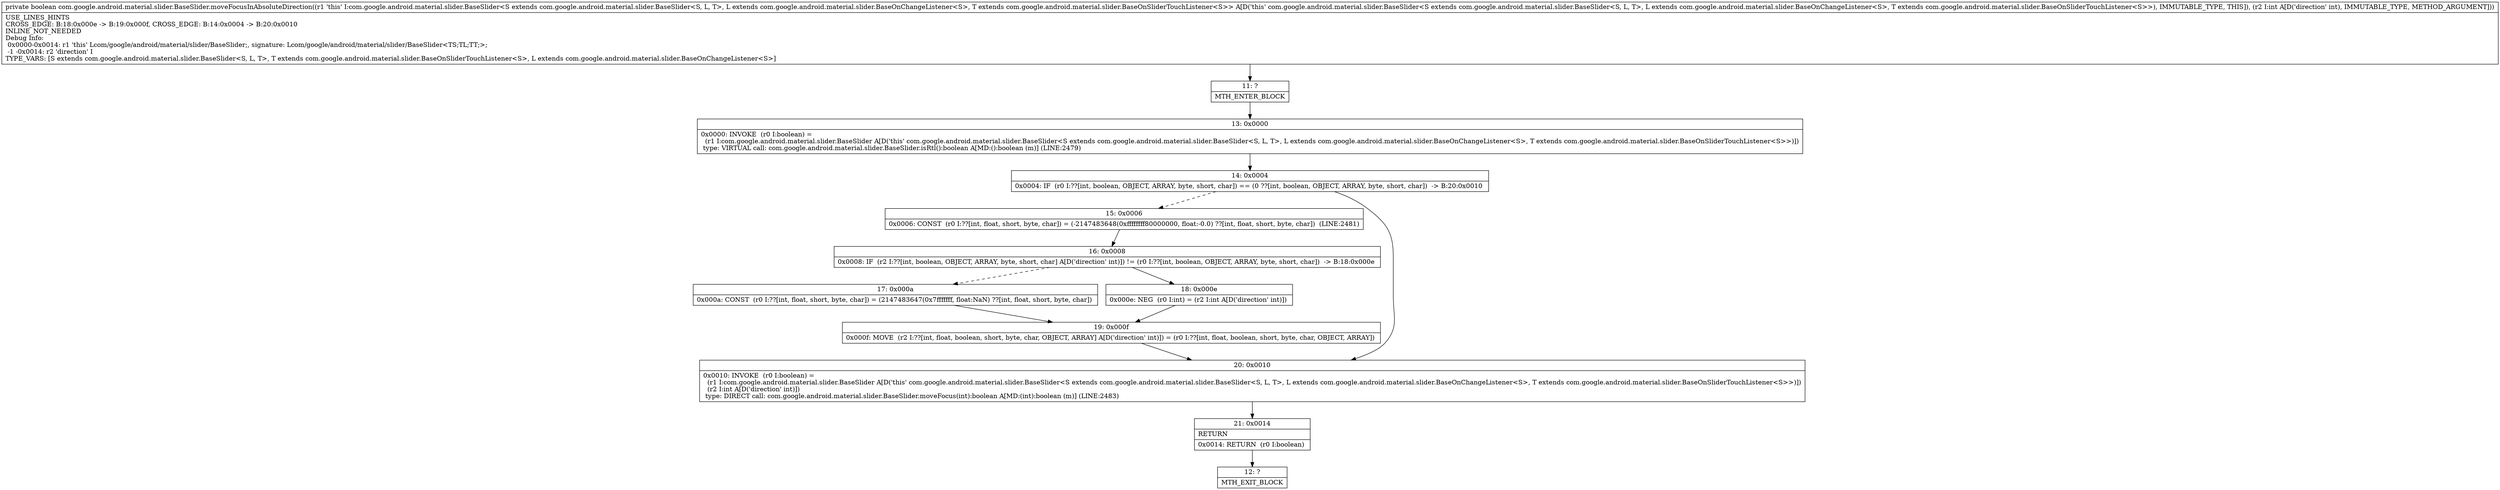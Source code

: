 digraph "CFG forcom.google.android.material.slider.BaseSlider.moveFocusInAbsoluteDirection(I)Z" {
Node_11 [shape=record,label="{11\:\ ?|MTH_ENTER_BLOCK\l}"];
Node_13 [shape=record,label="{13\:\ 0x0000|0x0000: INVOKE  (r0 I:boolean) = \l  (r1 I:com.google.android.material.slider.BaseSlider A[D('this' com.google.android.material.slider.BaseSlider\<S extends com.google.android.material.slider.BaseSlider\<S, L, T\>, L extends com.google.android.material.slider.BaseOnChangeListener\<S\>, T extends com.google.android.material.slider.BaseOnSliderTouchListener\<S\>\>)])\l type: VIRTUAL call: com.google.android.material.slider.BaseSlider.isRtl():boolean A[MD:():boolean (m)] (LINE:2479)\l}"];
Node_14 [shape=record,label="{14\:\ 0x0004|0x0004: IF  (r0 I:??[int, boolean, OBJECT, ARRAY, byte, short, char]) == (0 ??[int, boolean, OBJECT, ARRAY, byte, short, char])  \-\> B:20:0x0010 \l}"];
Node_15 [shape=record,label="{15\:\ 0x0006|0x0006: CONST  (r0 I:??[int, float, short, byte, char]) = (\-2147483648(0xffffffff80000000, float:\-0.0) ??[int, float, short, byte, char])  (LINE:2481)\l}"];
Node_16 [shape=record,label="{16\:\ 0x0008|0x0008: IF  (r2 I:??[int, boolean, OBJECT, ARRAY, byte, short, char] A[D('direction' int)]) != (r0 I:??[int, boolean, OBJECT, ARRAY, byte, short, char])  \-\> B:18:0x000e \l}"];
Node_17 [shape=record,label="{17\:\ 0x000a|0x000a: CONST  (r0 I:??[int, float, short, byte, char]) = (2147483647(0x7fffffff, float:NaN) ??[int, float, short, byte, char]) \l}"];
Node_19 [shape=record,label="{19\:\ 0x000f|0x000f: MOVE  (r2 I:??[int, float, boolean, short, byte, char, OBJECT, ARRAY] A[D('direction' int)]) = (r0 I:??[int, float, boolean, short, byte, char, OBJECT, ARRAY]) \l}"];
Node_18 [shape=record,label="{18\:\ 0x000e|0x000e: NEG  (r0 I:int) = (r2 I:int A[D('direction' int)]) \l}"];
Node_20 [shape=record,label="{20\:\ 0x0010|0x0010: INVOKE  (r0 I:boolean) = \l  (r1 I:com.google.android.material.slider.BaseSlider A[D('this' com.google.android.material.slider.BaseSlider\<S extends com.google.android.material.slider.BaseSlider\<S, L, T\>, L extends com.google.android.material.slider.BaseOnChangeListener\<S\>, T extends com.google.android.material.slider.BaseOnSliderTouchListener\<S\>\>)])\l  (r2 I:int A[D('direction' int)])\l type: DIRECT call: com.google.android.material.slider.BaseSlider.moveFocus(int):boolean A[MD:(int):boolean (m)] (LINE:2483)\l}"];
Node_21 [shape=record,label="{21\:\ 0x0014|RETURN\l|0x0014: RETURN  (r0 I:boolean) \l}"];
Node_12 [shape=record,label="{12\:\ ?|MTH_EXIT_BLOCK\l}"];
MethodNode[shape=record,label="{private boolean com.google.android.material.slider.BaseSlider.moveFocusInAbsoluteDirection((r1 'this' I:com.google.android.material.slider.BaseSlider\<S extends com.google.android.material.slider.BaseSlider\<S, L, T\>, L extends com.google.android.material.slider.BaseOnChangeListener\<S\>, T extends com.google.android.material.slider.BaseOnSliderTouchListener\<S\>\> A[D('this' com.google.android.material.slider.BaseSlider\<S extends com.google.android.material.slider.BaseSlider\<S, L, T\>, L extends com.google.android.material.slider.BaseOnChangeListener\<S\>, T extends com.google.android.material.slider.BaseOnSliderTouchListener\<S\>\>), IMMUTABLE_TYPE, THIS]), (r2 I:int A[D('direction' int), IMMUTABLE_TYPE, METHOD_ARGUMENT]))  | USE_LINES_HINTS\lCROSS_EDGE: B:18:0x000e \-\> B:19:0x000f, CROSS_EDGE: B:14:0x0004 \-\> B:20:0x0010\lINLINE_NOT_NEEDED\lDebug Info:\l  0x0000\-0x0014: r1 'this' Lcom\/google\/android\/material\/slider\/BaseSlider;, signature: Lcom\/google\/android\/material\/slider\/BaseSlider\<TS;TL;TT;\>;\l  \-1 \-0x0014: r2 'direction' I\lTYPE_VARS: [S extends com.google.android.material.slider.BaseSlider\<S, L, T\>, T extends com.google.android.material.slider.BaseOnSliderTouchListener\<S\>, L extends com.google.android.material.slider.BaseOnChangeListener\<S\>]\l}"];
MethodNode -> Node_11;Node_11 -> Node_13;
Node_13 -> Node_14;
Node_14 -> Node_15[style=dashed];
Node_14 -> Node_20;
Node_15 -> Node_16;
Node_16 -> Node_17[style=dashed];
Node_16 -> Node_18;
Node_17 -> Node_19;
Node_19 -> Node_20;
Node_18 -> Node_19;
Node_20 -> Node_21;
Node_21 -> Node_12;
}

